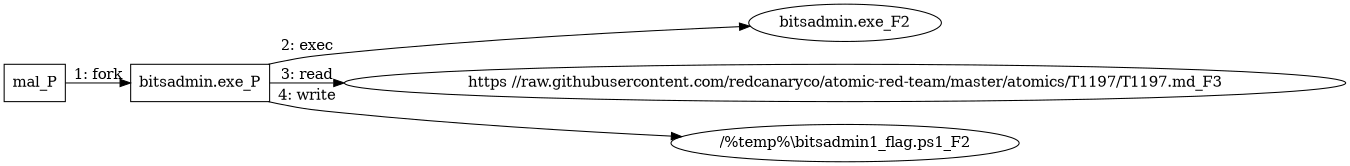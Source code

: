 digraph T1197 {
rankdir="LR"
size="9"
fixedsize="false"
splines="true"
nodesep=0.3
ranksep=0
fontsize=10
overlap="scalexy"
engine= "neato"
	"mal_P" [node_type=Process shape=box]
	"bitsadmin.exe_P" [node_type=Process shape=box]
	"bitsadmin.exe_F2" [node_type=File shape=ellipse]
	"https //raw.githubusercontent.com/redcanaryco/atomic-red-team/master/atomics/T1197/T1197.md_F3" [node_type=File shape=ellipse]
	"/%temp%\\bitsadmin1_flag.ps1_F2" [node_type=File shape=ellipse]
	"mal_P" -> "bitsadmin.exe_P" [label="1: fork"]
	"bitsadmin.exe_P" -> "bitsadmin.exe_F2" [label="2: exec"]
	"bitsadmin.exe_P" -> "https //raw.githubusercontent.com/redcanaryco/atomic-red-team/master/atomics/T1197/T1197.md_F3" [label="3: read"]
	"bitsadmin.exe_P" -> "/%temp%\\bitsadmin1_flag.ps1_F2" [label="4: write"]
}
